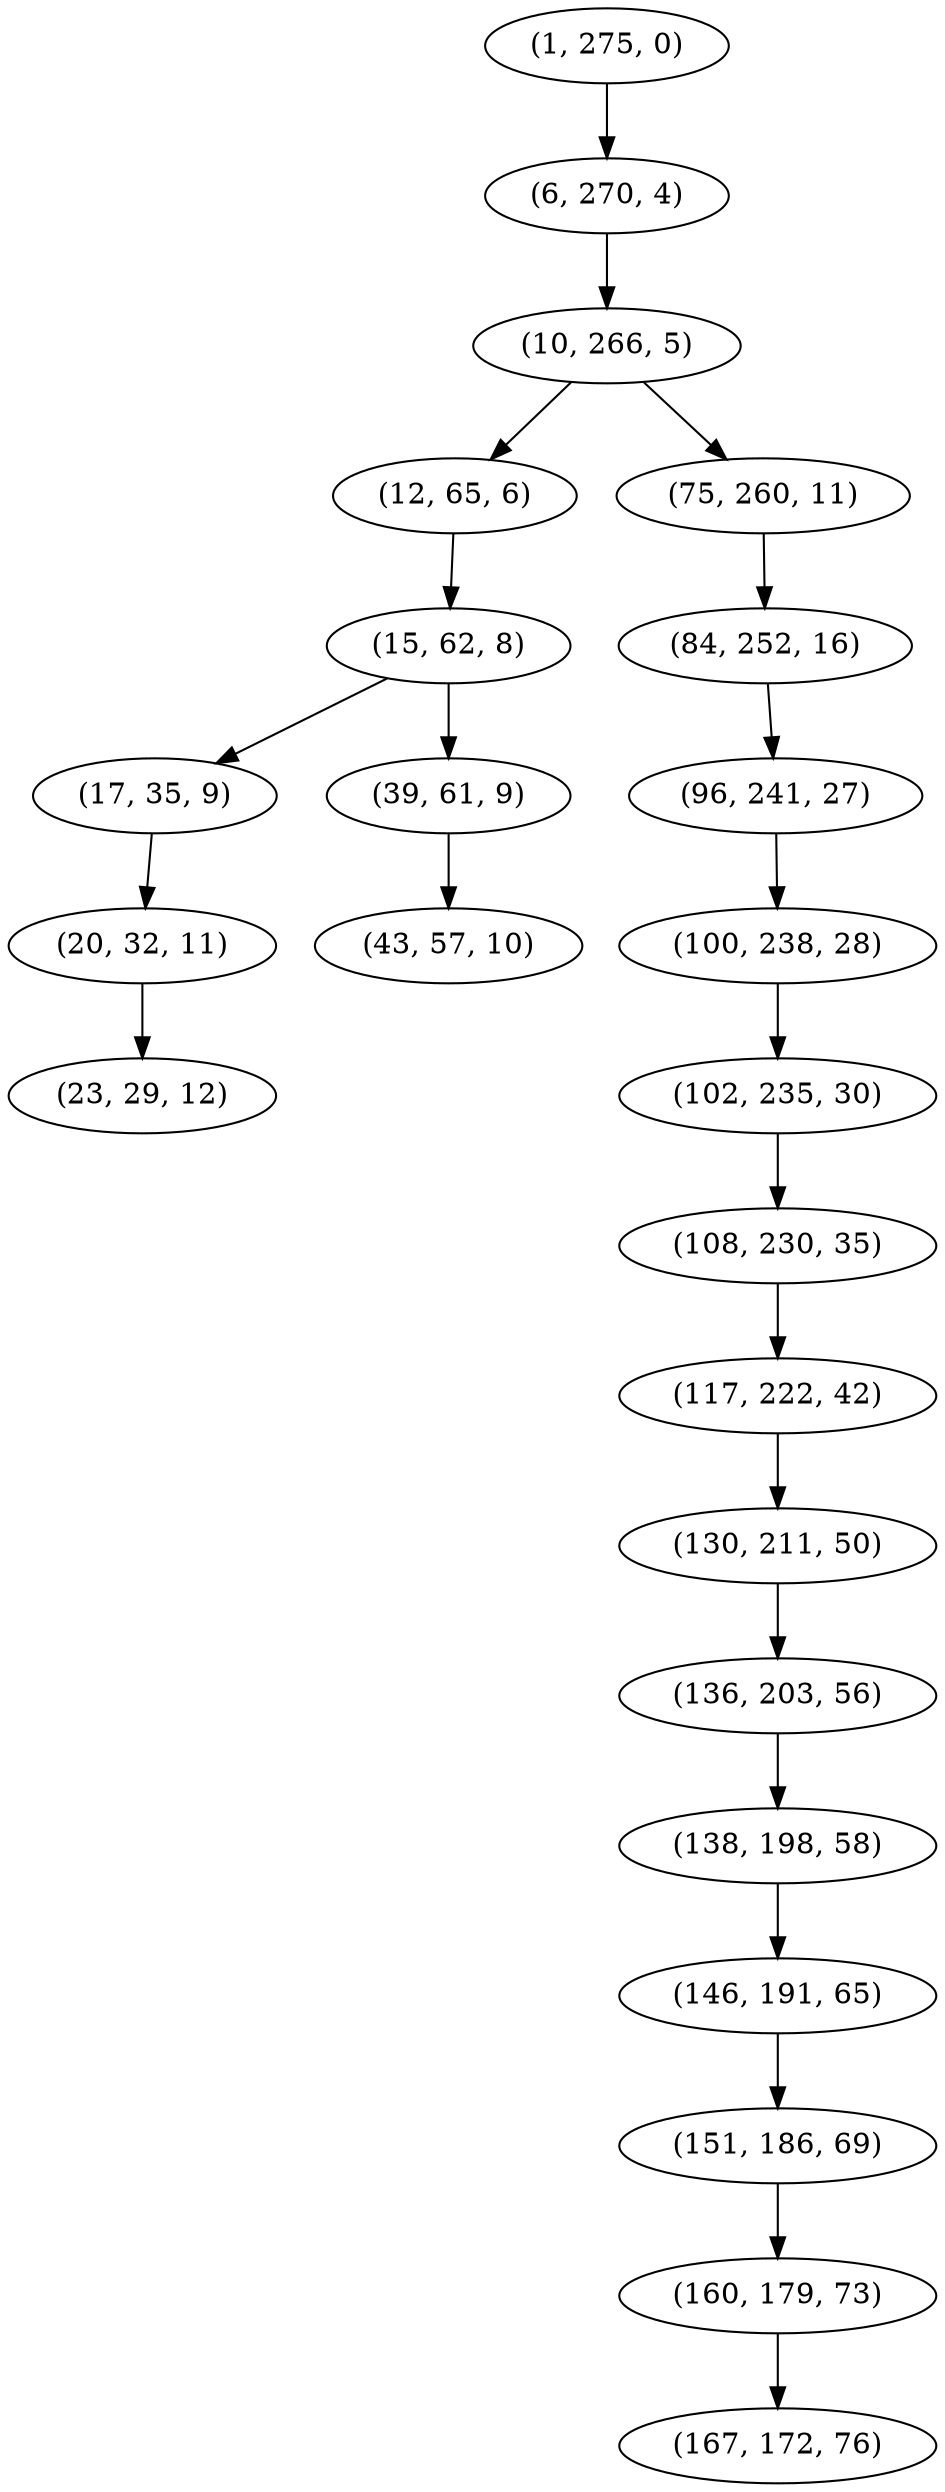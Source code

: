 digraph tree {
    "(1, 275, 0)";
    "(6, 270, 4)";
    "(10, 266, 5)";
    "(12, 65, 6)";
    "(15, 62, 8)";
    "(17, 35, 9)";
    "(20, 32, 11)";
    "(23, 29, 12)";
    "(39, 61, 9)";
    "(43, 57, 10)";
    "(75, 260, 11)";
    "(84, 252, 16)";
    "(96, 241, 27)";
    "(100, 238, 28)";
    "(102, 235, 30)";
    "(108, 230, 35)";
    "(117, 222, 42)";
    "(130, 211, 50)";
    "(136, 203, 56)";
    "(138, 198, 58)";
    "(146, 191, 65)";
    "(151, 186, 69)";
    "(160, 179, 73)";
    "(167, 172, 76)";
    "(1, 275, 0)" -> "(6, 270, 4)";
    "(6, 270, 4)" -> "(10, 266, 5)";
    "(10, 266, 5)" -> "(12, 65, 6)";
    "(10, 266, 5)" -> "(75, 260, 11)";
    "(12, 65, 6)" -> "(15, 62, 8)";
    "(15, 62, 8)" -> "(17, 35, 9)";
    "(15, 62, 8)" -> "(39, 61, 9)";
    "(17, 35, 9)" -> "(20, 32, 11)";
    "(20, 32, 11)" -> "(23, 29, 12)";
    "(39, 61, 9)" -> "(43, 57, 10)";
    "(75, 260, 11)" -> "(84, 252, 16)";
    "(84, 252, 16)" -> "(96, 241, 27)";
    "(96, 241, 27)" -> "(100, 238, 28)";
    "(100, 238, 28)" -> "(102, 235, 30)";
    "(102, 235, 30)" -> "(108, 230, 35)";
    "(108, 230, 35)" -> "(117, 222, 42)";
    "(117, 222, 42)" -> "(130, 211, 50)";
    "(130, 211, 50)" -> "(136, 203, 56)";
    "(136, 203, 56)" -> "(138, 198, 58)";
    "(138, 198, 58)" -> "(146, 191, 65)";
    "(146, 191, 65)" -> "(151, 186, 69)";
    "(151, 186, 69)" -> "(160, 179, 73)";
    "(160, 179, 73)" -> "(167, 172, 76)";
}
